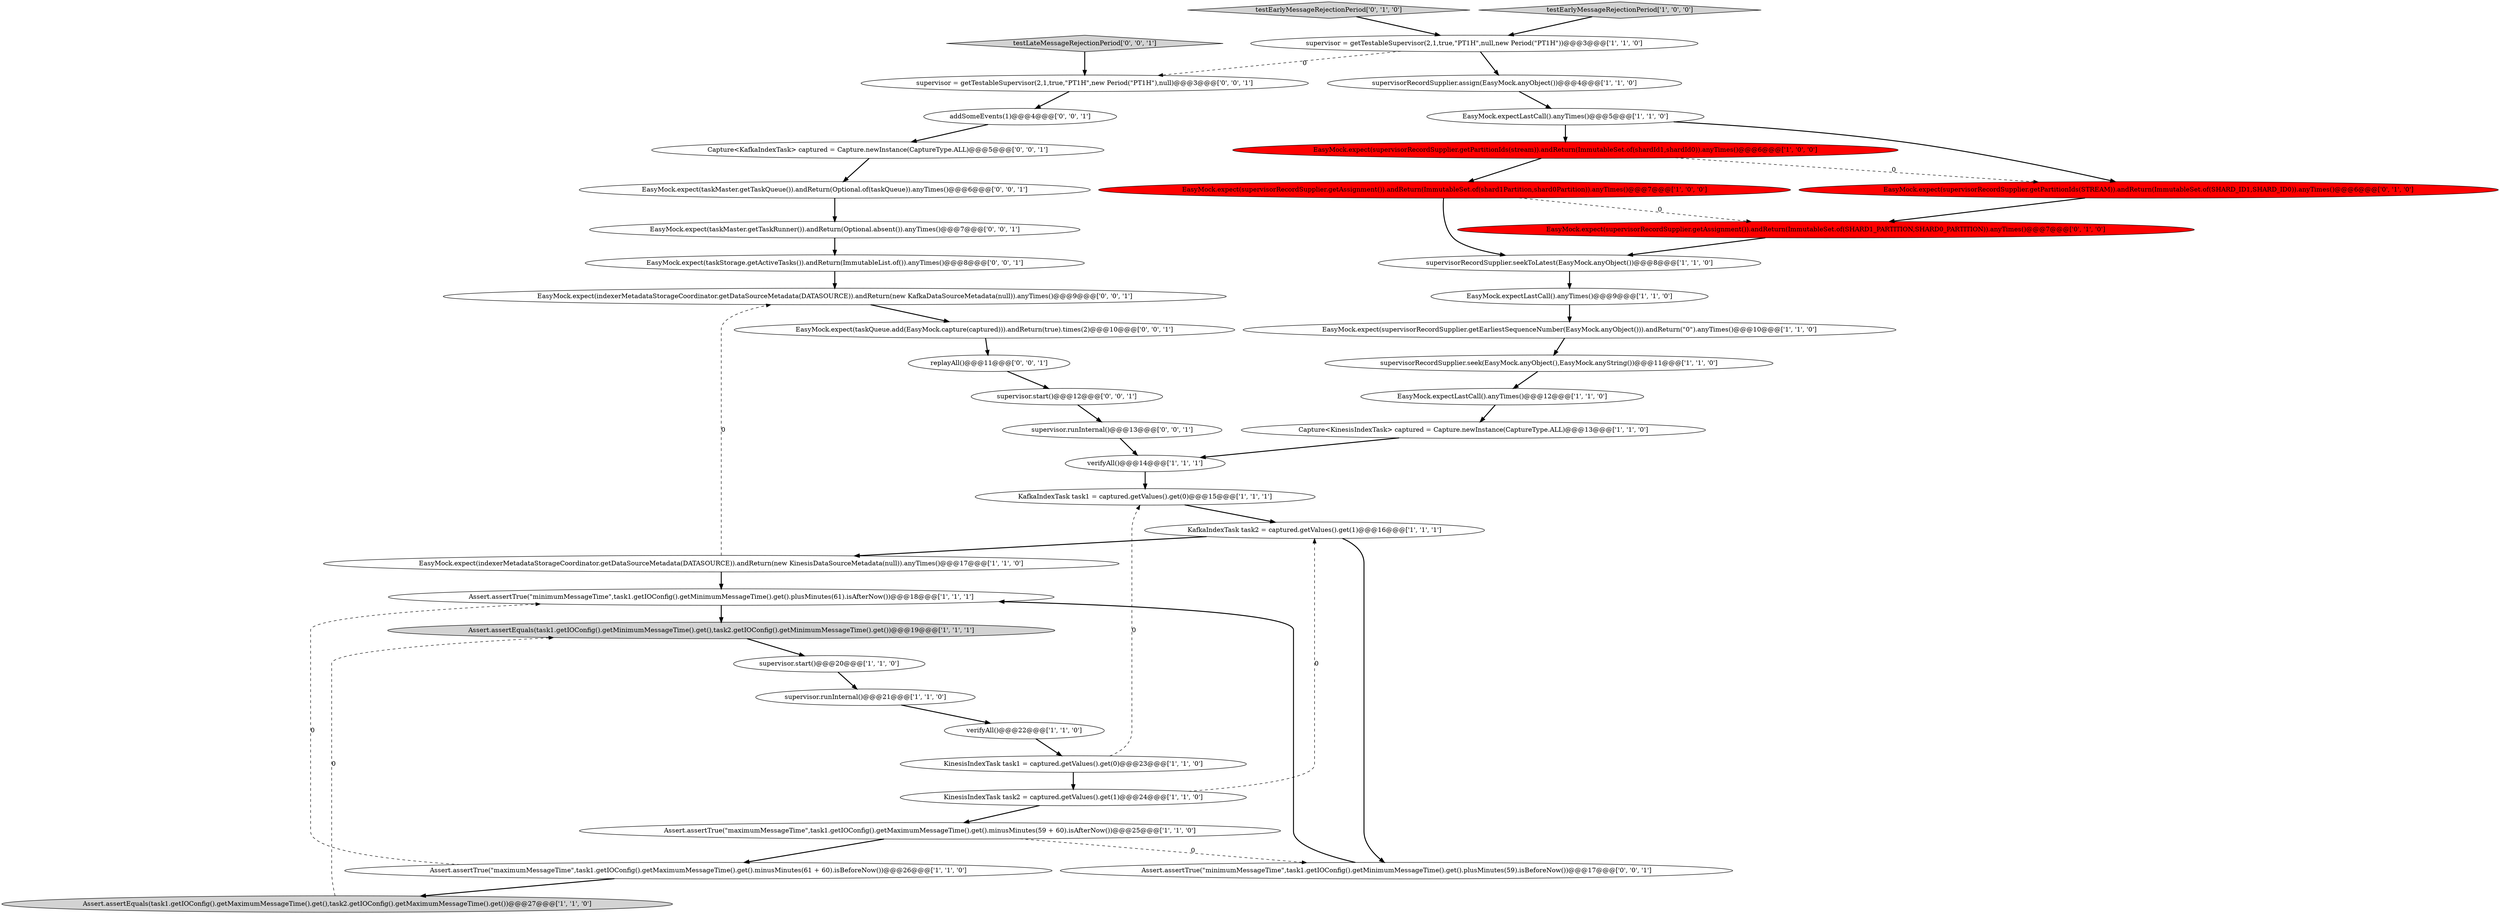digraph {
35 [style = filled, label = "EasyMock.expect(taskMaster.getTaskQueue()).andReturn(Optional.of(taskQueue)).anyTimes()@@@6@@@['0', '0', '1']", fillcolor = white, shape = ellipse image = "AAA0AAABBB3BBB"];
22 [style = filled, label = "EasyMock.expect(indexerMetadataStorageCoordinator.getDataSourceMetadata(DATASOURCE)).andReturn(new KinesisDataSourceMetadata(null)).anyTimes()@@@17@@@['1', '1', '0']", fillcolor = white, shape = ellipse image = "AAA0AAABBB1BBB"];
7 [style = filled, label = "Capture<KinesisIndexTask> captured = Capture.newInstance(CaptureType.ALL)@@@13@@@['1', '1', '0']", fillcolor = white, shape = ellipse image = "AAA0AAABBB1BBB"];
16 [style = filled, label = "verifyAll()@@@22@@@['1', '1', '0']", fillcolor = white, shape = ellipse image = "AAA0AAABBB1BBB"];
0 [style = filled, label = "KinesisIndexTask task1 = captured.getValues().get(0)@@@23@@@['1', '1', '0']", fillcolor = white, shape = ellipse image = "AAA0AAABBB1BBB"];
3 [style = filled, label = "Assert.assertTrue(\"maximumMessageTime\",task1.getIOConfig().getMaximumMessageTime().get().minusMinutes(59 + 60).isAfterNow())@@@25@@@['1', '1', '0']", fillcolor = white, shape = ellipse image = "AAA0AAABBB1BBB"];
31 [style = filled, label = "testLateMessageRejectionPeriod['0', '0', '1']", fillcolor = lightgray, shape = diamond image = "AAA0AAABBB3BBB"];
41 [style = filled, label = "EasyMock.expect(taskQueue.add(EasyMock.capture(captured))).andReturn(true).times(2)@@@10@@@['0', '0', '1']", fillcolor = white, shape = ellipse image = "AAA0AAABBB3BBB"];
32 [style = filled, label = "supervisor.start()@@@12@@@['0', '0', '1']", fillcolor = white, shape = ellipse image = "AAA0AAABBB3BBB"];
40 [style = filled, label = "Assert.assertTrue(\"minimumMessageTime\",task1.getIOConfig().getMinimumMessageTime().get().plusMinutes(59).isBeforeNow())@@@17@@@['0', '0', '1']", fillcolor = white, shape = ellipse image = "AAA0AAABBB3BBB"];
10 [style = filled, label = "EasyMock.expectLastCall().anyTimes()@@@5@@@['1', '1', '0']", fillcolor = white, shape = ellipse image = "AAA0AAABBB1BBB"];
8 [style = filled, label = "Assert.assertEquals(task1.getIOConfig().getMaximumMessageTime().get(),task2.getIOConfig().getMaximumMessageTime().get())@@@27@@@['1', '1', '0']", fillcolor = lightgray, shape = ellipse image = "AAA0AAABBB1BBB"];
19 [style = filled, label = "supervisor.runInternal()@@@21@@@['1', '1', '0']", fillcolor = white, shape = ellipse image = "AAA0AAABBB1BBB"];
24 [style = filled, label = "supervisorRecordSupplier.assign(EasyMock.anyObject())@@@4@@@['1', '1', '0']", fillcolor = white, shape = ellipse image = "AAA0AAABBB1BBB"];
11 [style = filled, label = "EasyMock.expect(supervisorRecordSupplier.getAssignment()).andReturn(ImmutableSet.of(shard1Partition,shard0Partition)).anyTimes()@@@7@@@['1', '0', '0']", fillcolor = red, shape = ellipse image = "AAA1AAABBB1BBB"];
1 [style = filled, label = "Assert.assertTrue(\"maximumMessageTime\",task1.getIOConfig().getMaximumMessageTime().get().minusMinutes(61 + 60).isBeforeNow())@@@26@@@['1', '1', '0']", fillcolor = white, shape = ellipse image = "AAA0AAABBB1BBB"];
6 [style = filled, label = "EasyMock.expect(supervisorRecordSupplier.getEarliestSequenceNumber(EasyMock.anyObject())).andReturn(\"0\").anyTimes()@@@10@@@['1', '1', '0']", fillcolor = white, shape = ellipse image = "AAA0AAABBB1BBB"];
5 [style = filled, label = "EasyMock.expectLastCall().anyTimes()@@@9@@@['1', '1', '0']", fillcolor = white, shape = ellipse image = "AAA0AAABBB1BBB"];
15 [style = filled, label = "KinesisIndexTask task2 = captured.getValues().get(1)@@@24@@@['1', '1', '0']", fillcolor = white, shape = ellipse image = "AAA0AAABBB1BBB"];
21 [style = filled, label = "Assert.assertTrue(\"minimumMessageTime\",task1.getIOConfig().getMinimumMessageTime().get().plusMinutes(61).isAfterNow())@@@18@@@['1', '1', '1']", fillcolor = white, shape = ellipse image = "AAA0AAABBB1BBB"];
36 [style = filled, label = "supervisor = getTestableSupervisor(2,1,true,\"PT1H\",new Period(\"PT1H\"),null)@@@3@@@['0', '0', '1']", fillcolor = white, shape = ellipse image = "AAA0AAABBB3BBB"];
26 [style = filled, label = "testEarlyMessageRejectionPeriod['0', '1', '0']", fillcolor = lightgray, shape = diamond image = "AAA0AAABBB2BBB"];
23 [style = filled, label = "supervisor.start()@@@20@@@['1', '1', '0']", fillcolor = white, shape = ellipse image = "AAA0AAABBB1BBB"];
27 [style = filled, label = "EasyMock.expect(supervisorRecordSupplier.getPartitionIds(STREAM)).andReturn(ImmutableSet.of(SHARD_ID1,SHARD_ID0)).anyTimes()@@@6@@@['0', '1', '0']", fillcolor = red, shape = ellipse image = "AAA1AAABBB2BBB"];
13 [style = filled, label = "supervisor = getTestableSupervisor(2,1,true,\"PT1H\",null,new Period(\"PT1H\"))@@@3@@@['1', '1', '0']", fillcolor = white, shape = ellipse image = "AAA0AAABBB1BBB"];
39 [style = filled, label = "supervisor.runInternal()@@@13@@@['0', '0', '1']", fillcolor = white, shape = ellipse image = "AAA0AAABBB3BBB"];
2 [style = filled, label = "EasyMock.expectLastCall().anyTimes()@@@12@@@['1', '1', '0']", fillcolor = white, shape = ellipse image = "AAA0AAABBB1BBB"];
38 [style = filled, label = "EasyMock.expect(taskStorage.getActiveTasks()).andReturn(ImmutableList.of()).anyTimes()@@@8@@@['0', '0', '1']", fillcolor = white, shape = ellipse image = "AAA0AAABBB3BBB"];
37 [style = filled, label = "addSomeEvents(1)@@@4@@@['0', '0', '1']", fillcolor = white, shape = ellipse image = "AAA0AAABBB3BBB"];
28 [style = filled, label = "EasyMock.expect(supervisorRecordSupplier.getAssignment()).andReturn(ImmutableSet.of(SHARD1_PARTITION,SHARD0_PARTITION)).anyTimes()@@@7@@@['0', '1', '0']", fillcolor = red, shape = ellipse image = "AAA1AAABBB2BBB"];
17 [style = filled, label = "KafkaIndexTask task2 = captured.getValues().get(1)@@@16@@@['1', '1', '1']", fillcolor = white, shape = ellipse image = "AAA0AAABBB1BBB"];
9 [style = filled, label = "EasyMock.expect(supervisorRecordSupplier.getPartitionIds(stream)).andReturn(ImmutableSet.of(shardId1,shardId0)).anyTimes()@@@6@@@['1', '0', '0']", fillcolor = red, shape = ellipse image = "AAA1AAABBB1BBB"];
14 [style = filled, label = "supervisorRecordSupplier.seekToLatest(EasyMock.anyObject())@@@8@@@['1', '1', '0']", fillcolor = white, shape = ellipse image = "AAA0AAABBB1BBB"];
30 [style = filled, label = "EasyMock.expect(taskMaster.getTaskRunner()).andReturn(Optional.absent()).anyTimes()@@@7@@@['0', '0', '1']", fillcolor = white, shape = ellipse image = "AAA0AAABBB3BBB"];
12 [style = filled, label = "verifyAll()@@@14@@@['1', '1', '1']", fillcolor = white, shape = ellipse image = "AAA0AAABBB1BBB"];
4 [style = filled, label = "Assert.assertEquals(task1.getIOConfig().getMinimumMessageTime().get(),task2.getIOConfig().getMinimumMessageTime().get())@@@19@@@['1', '1', '1']", fillcolor = lightgray, shape = ellipse image = "AAA0AAABBB1BBB"];
18 [style = filled, label = "supervisorRecordSupplier.seek(EasyMock.anyObject(),EasyMock.anyString())@@@11@@@['1', '1', '0']", fillcolor = white, shape = ellipse image = "AAA0AAABBB1BBB"];
29 [style = filled, label = "EasyMock.expect(indexerMetadataStorageCoordinator.getDataSourceMetadata(DATASOURCE)).andReturn(new KafkaDataSourceMetadata(null)).anyTimes()@@@9@@@['0', '0', '1']", fillcolor = white, shape = ellipse image = "AAA0AAABBB3BBB"];
34 [style = filled, label = "replayAll()@@@11@@@['0', '0', '1']", fillcolor = white, shape = ellipse image = "AAA0AAABBB3BBB"];
20 [style = filled, label = "KafkaIndexTask task1 = captured.getValues().get(0)@@@15@@@['1', '1', '1']", fillcolor = white, shape = ellipse image = "AAA0AAABBB1BBB"];
25 [style = filled, label = "testEarlyMessageRejectionPeriod['1', '0', '0']", fillcolor = lightgray, shape = diamond image = "AAA0AAABBB1BBB"];
33 [style = filled, label = "Capture<KafkaIndexTask> captured = Capture.newInstance(CaptureType.ALL)@@@5@@@['0', '0', '1']", fillcolor = white, shape = ellipse image = "AAA0AAABBB3BBB"];
24->10 [style = bold, label=""];
30->38 [style = bold, label=""];
16->0 [style = bold, label=""];
33->35 [style = bold, label=""];
20->17 [style = bold, label=""];
1->8 [style = bold, label=""];
13->24 [style = bold, label=""];
9->11 [style = bold, label=""];
13->36 [style = dashed, label="0"];
3->1 [style = bold, label=""];
3->40 [style = dashed, label="0"];
11->14 [style = bold, label=""];
7->12 [style = bold, label=""];
25->13 [style = bold, label=""];
10->27 [style = bold, label=""];
6->18 [style = bold, label=""];
29->41 [style = bold, label=""];
27->28 [style = bold, label=""];
38->29 [style = bold, label=""];
14->5 [style = bold, label=""];
22->29 [style = dashed, label="0"];
22->21 [style = bold, label=""];
12->20 [style = bold, label=""];
17->40 [style = bold, label=""];
9->27 [style = dashed, label="0"];
31->36 [style = bold, label=""];
1->21 [style = dashed, label="0"];
18->2 [style = bold, label=""];
17->22 [style = bold, label=""];
15->3 [style = bold, label=""];
0->20 [style = dashed, label="0"];
0->15 [style = bold, label=""];
26->13 [style = bold, label=""];
28->14 [style = bold, label=""];
19->16 [style = bold, label=""];
11->28 [style = dashed, label="0"];
5->6 [style = bold, label=""];
23->19 [style = bold, label=""];
39->12 [style = bold, label=""];
15->17 [style = dashed, label="0"];
34->32 [style = bold, label=""];
32->39 [style = bold, label=""];
10->9 [style = bold, label=""];
36->37 [style = bold, label=""];
8->4 [style = dashed, label="0"];
2->7 [style = bold, label=""];
37->33 [style = bold, label=""];
35->30 [style = bold, label=""];
41->34 [style = bold, label=""];
4->23 [style = bold, label=""];
40->21 [style = bold, label=""];
21->4 [style = bold, label=""];
}
